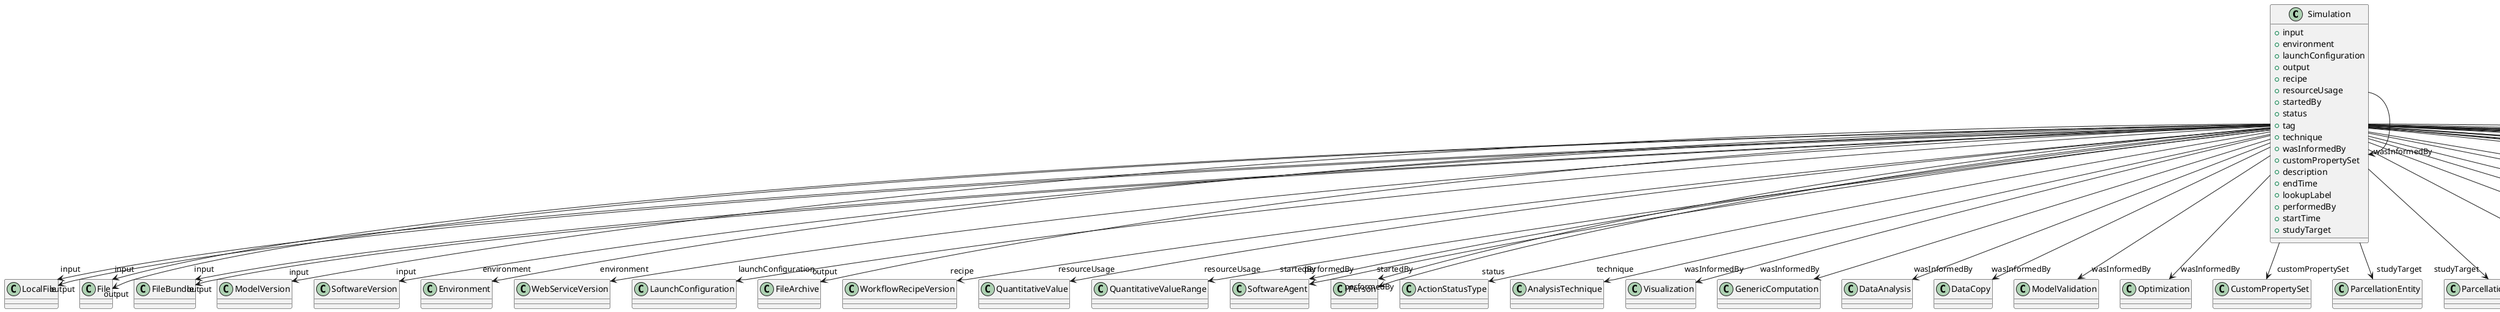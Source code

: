 @startuml
class Simulation {
+input
+environment
+launchConfiguration
+output
+recipe
+resourceUsage
+startedBy
+status
+tag
+technique
+wasInformedBy
+customPropertySet
+description
+endTime
+lookupLabel
+performedBy
+startTime
+studyTarget

}
Simulation -d-> "input" LocalFile
Simulation -d-> "input" File
Simulation -d-> "input" FileBundle
Simulation -d-> "input" ModelVersion
Simulation -d-> "input" SoftwareVersion
Simulation -d-> "environment" Environment
Simulation -d-> "environment" WebServiceVersion
Simulation -d-> "launchConfiguration" LaunchConfiguration
Simulation -d-> "output" LocalFile
Simulation -d-> "output" File
Simulation -d-> "output" FileArchive
Simulation -d-> "output" FileBundle
Simulation -d-> "recipe" WorkflowRecipeVersion
Simulation -d-> "resourceUsage" QuantitativeValue
Simulation -d-> "resourceUsage" QuantitativeValueRange
Simulation -d-> "startedBy" SoftwareAgent
Simulation -d-> "startedBy" Person
Simulation -d-> "status" ActionStatusType
Simulation -d-> "technique" AnalysisTechnique
Simulation -d-> "wasInformedBy" Visualization
Simulation -d-> "wasInformedBy" GenericComputation
Simulation -d-> "wasInformedBy" DataAnalysis
Simulation -d-> "wasInformedBy" Simulation
Simulation -d-> "wasInformedBy" DataCopy
Simulation -d-> "wasInformedBy" ModelValidation
Simulation -d-> "wasInformedBy" Optimization
Simulation -d-> "customPropertySet" CustomPropertySet
Simulation -d-> "performedBy" SoftwareAgent
Simulation -d-> "performedBy" Person
Simulation -d-> "studyTarget" ParcellationEntity
Simulation -d-> "studyTarget" ParcellationEntityVersion
Simulation -d-> "studyTarget" CustomAnatomicalEntity
Simulation -d-> "studyTarget" GeneticStrainType
Simulation -d-> "studyTarget" TissueSampleType
Simulation -d-> "studyTarget" OpticalStimulusType
Simulation -d-> "studyTarget" OrganismSystem
Simulation -d-> "studyTarget" VisualStimulusType
Simulation -d-> "studyTarget" Disease
Simulation -d-> "studyTarget" CellType
Simulation -d-> "studyTarget" Species
Simulation -d-> "studyTarget" BiologicalSex
Simulation -d-> "studyTarget" Handedness
Simulation -d-> "studyTarget" OrganismSubstance
Simulation -d-> "studyTarget" BreedingType
Simulation -d-> "studyTarget" OlfactoryStimulusType
Simulation -d-> "studyTarget" TermSuggestion
Simulation -d-> "studyTarget" AuditoryStimulusType
Simulation -d-> "studyTarget" TactileStimulusType
Simulation -d-> "studyTarget" ElectricalStimulusType
Simulation -d-> "studyTarget" UBERONParcellation
Simulation -d-> "studyTarget" Organ
Simulation -d-> "studyTarget" DiseaseModel
Simulation -d-> "studyTarget" BiologicalOrder
Simulation -d-> "studyTarget" SubcellularEntity
Simulation -d-> "studyTarget" GustatoryStimulusType
Simulation -d-> "studyTarget" CellCultureType
Simulation -d-> "studyTarget" MolecularEntity

@enduml
